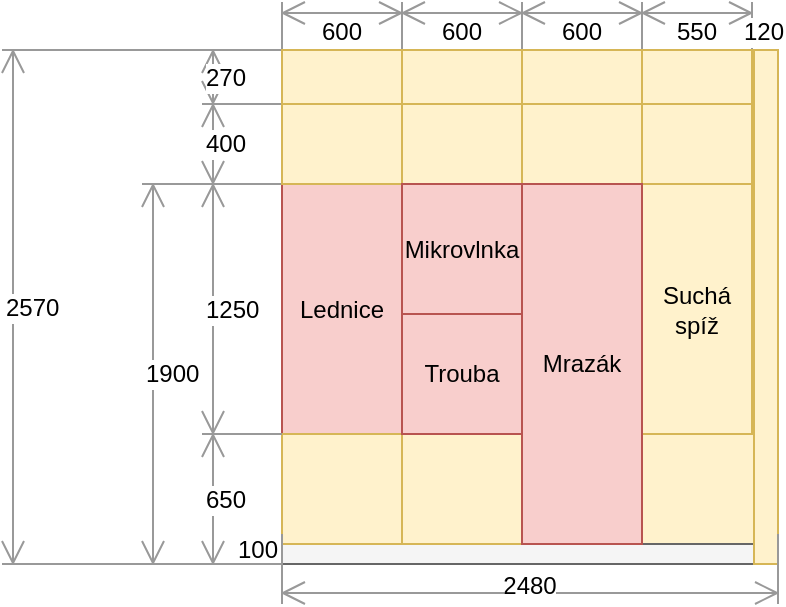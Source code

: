 <mxfile version="20.3.0" type="device"><diagram id="vtQquzI4iVmjjQQ1tL-T" name="Page-1"><mxGraphModel dx="1408" dy="843" grid="1" gridSize="10" guides="1" tooltips="1" connect="1" arrows="1" fold="1" page="1" pageScale="1" pageWidth="1600" pageHeight="900" math="0" shadow="0"><root><mxCell id="0"/><mxCell id="1" parent="0"/><mxCell id="thXdoWXULZ0o-IUbp3jS-1" value="" style="rounded=0;whiteSpace=wrap;html=1;" parent="1" vertex="1"><mxGeometry x="360" y="333" width="248" height="257" as="geometry"/></mxCell><mxCell id="XLA-jccT_AFtEosVJOcE-6" value="" style="rounded=0;whiteSpace=wrap;html=1;fillColor=#fff2cc;strokeColor=#d6b656;" parent="1" vertex="1"><mxGeometry x="540" y="525" width="60" height="55" as="geometry"/></mxCell><mxCell id="thXdoWXULZ0o-IUbp3jS-2" value="" style="rounded=0;whiteSpace=wrap;html=1;fillColor=#f5f5f5;fontColor=#333333;strokeColor=#666666;" parent="1" vertex="1"><mxGeometry x="360" y="580" width="248" height="10" as="geometry"/></mxCell><mxCell id="thXdoWXULZ0o-IUbp3jS-4" value="Lednice" style="rounded=0;whiteSpace=wrap;html=1;fillColor=#f8cecc;strokeColor=#b85450;" parent="1" vertex="1"><mxGeometry x="360" y="400" width="60" height="125" as="geometry"/></mxCell><mxCell id="thXdoWXULZ0o-IUbp3jS-5" value="100" style="shape=dimension;direction=south;whiteSpace=wrap;html=1;align=right;points=[];verticalAlign=middle;labelBackgroundColor=#ffffff;strokeColor=none;" parent="1" vertex="1"><mxGeometry x="320" y="575" width="40" height="15" as="geometry"/></mxCell><mxCell id="thXdoWXULZ0o-IUbp3jS-7" value="1250" style="shape=dimension;direction=south;whiteSpace=wrap;html=1;align=left;points=[];verticalAlign=middle;labelBackgroundColor=#ffffff;strokeColor=#999999;" parent="1" vertex="1"><mxGeometry x="320" y="400" width="40" height="125" as="geometry"/></mxCell><mxCell id="thXdoWXULZ0o-IUbp3jS-9" value="400" style="shape=dimension;direction=south;whiteSpace=wrap;html=1;align=left;points=[];verticalAlign=middle;labelBackgroundColor=#ffffff;strokeColor=#999999;" parent="1" vertex="1"><mxGeometry x="320" y="360" width="40" height="40" as="geometry"/></mxCell><mxCell id="thXdoWXULZ0o-IUbp3jS-10" value="1900" style="shape=dimension;direction=south;whiteSpace=wrap;html=1;align=left;points=[];verticalAlign=middle;labelBackgroundColor=#ffffff;strokeColor=#999999;" parent="1" vertex="1"><mxGeometry x="290" y="400" width="70" height="190" as="geometry"/></mxCell><mxCell id="thXdoWXULZ0o-IUbp3jS-12" value="" style="rounded=0;whiteSpace=wrap;html=1;fillColor=#fff2cc;strokeColor=#d6b656;" parent="1" vertex="1"><mxGeometry x="360" y="525" width="60" height="55" as="geometry"/></mxCell><mxCell id="thXdoWXULZ0o-IUbp3jS-15" value="" style="rounded=0;whiteSpace=wrap;html=1;fillColor=#fff2cc;strokeColor=#d6b656;" parent="1" vertex="1"><mxGeometry x="420" y="360" width="60" height="40" as="geometry"/></mxCell><mxCell id="thXdoWXULZ0o-IUbp3jS-16" value="" style="rounded=0;whiteSpace=wrap;html=1;fillColor=#fff2cc;strokeColor=#d6b656;" parent="1" vertex="1"><mxGeometry x="420" y="525" width="60" height="55" as="geometry"/></mxCell><mxCell id="thXdoWXULZ0o-IUbp3jS-20" value="" style="rounded=0;whiteSpace=wrap;html=1;fillColor=#fff2cc;strokeColor=#d6b656;" parent="1" vertex="1"><mxGeometry x="480" y="360" width="60" height="40" as="geometry"/></mxCell><mxCell id="thXdoWXULZ0o-IUbp3jS-23" value="Suchá spíž" style="rounded=0;whiteSpace=wrap;html=1;fillColor=#fff2cc;strokeColor=#d6b656;" parent="1" vertex="1"><mxGeometry x="540" y="400" width="55" height="125" as="geometry"/></mxCell><mxCell id="thXdoWXULZ0o-IUbp3jS-25" value="" style="rounded=0;whiteSpace=wrap;html=1;fillColor=#fff2cc;strokeColor=#d6b656;" parent="1" vertex="1"><mxGeometry x="540" y="360" width="55" height="40" as="geometry"/></mxCell><mxCell id="thXdoWXULZ0o-IUbp3jS-26" value="" style="rounded=0;whiteSpace=wrap;html=1;fillColor=#fff2cc;strokeColor=#d6b656;" parent="1" vertex="1"><mxGeometry x="596" y="333" width="12" height="257" as="geometry"/></mxCell><mxCell id="thXdoWXULZ0o-IUbp3jS-27" value="2480" style="shape=dimension;direction=east;whiteSpace=wrap;html=1;align=center;points=[];verticalAlign=bottom;spacingTop=-8;labelBackgroundColor=#ffffff;strokeColor=#999999;" parent="1" vertex="1"><mxGeometry x="360" y="575" width="248" height="35" as="geometry"/></mxCell><mxCell id="thXdoWXULZ0o-IUbp3jS-28" value="600" style="shape=dimension;direction=west;whiteSpace=wrap;html=1;align=center;points=[];verticalAlign=middle;labelBackgroundColor=#ffffff;strokeColor=#999999;" parent="1" vertex="1"><mxGeometry x="360" y="309" width="60" height="30" as="geometry"/></mxCell><mxCell id="thXdoWXULZ0o-IUbp3jS-29" value="600" style="shape=dimension;direction=west;whiteSpace=wrap;html=1;align=center;points=[];verticalAlign=middle;labelBackgroundColor=#ffffff;strokeColor=#999999;" parent="1" vertex="1"><mxGeometry x="420" y="309" width="60" height="30" as="geometry"/></mxCell><mxCell id="thXdoWXULZ0o-IUbp3jS-30" value="600" style="shape=dimension;direction=west;whiteSpace=wrap;html=1;align=center;points=[];verticalAlign=middle;labelBackgroundColor=#ffffff;strokeColor=#999999;" parent="1" vertex="1"><mxGeometry x="480" y="309" width="60" height="30" as="geometry"/></mxCell><mxCell id="thXdoWXULZ0o-IUbp3jS-31" value="550" style="shape=dimension;direction=west;whiteSpace=wrap;html=1;align=center;points=[];verticalAlign=middle;labelBackgroundColor=#ffffff;strokeColor=#999999;" parent="1" vertex="1"><mxGeometry x="540" y="309" width="55" height="30" as="geometry"/></mxCell><mxCell id="thXdoWXULZ0o-IUbp3jS-17" value="Trouba" style="rounded=0;whiteSpace=wrap;html=1;fillColor=#f8cecc;strokeColor=#b85450;" parent="1" vertex="1"><mxGeometry x="420" y="465" width="60" height="60" as="geometry"/></mxCell><mxCell id="thXdoWXULZ0o-IUbp3jS-13" value="Mrazák" style="rounded=0;whiteSpace=wrap;html=1;fillColor=#f8cecc;strokeColor=#b85450;" parent="1" vertex="1"><mxGeometry x="480" y="400" width="60" height="180" as="geometry"/></mxCell><mxCell id="thXdoWXULZ0o-IUbp3jS-34" value="120" style="shape=dimension;direction=west;whiteSpace=wrap;html=1;align=center;points=[];verticalAlign=middle;labelBackgroundColor=#ffffff;strokeColor=none;" parent="1" vertex="1"><mxGeometry x="595" y="309" width="12" height="30" as="geometry"/></mxCell><mxCell id="XLA-jccT_AFtEosVJOcE-8" value="2570" style="shape=dimension;direction=south;whiteSpace=wrap;html=1;align=left;points=[];verticalAlign=middle;labelBackgroundColor=#ffffff;strokeColor=#999999;" parent="1" vertex="1"><mxGeometry x="220" y="333" width="120" height="257" as="geometry"/></mxCell><mxCell id="XLA-jccT_AFtEosVJOcE-9" value="" style="rounded=0;whiteSpace=wrap;html=1;fillColor=#fff2cc;strokeColor=#d6b656;" parent="1" vertex="1"><mxGeometry x="360" y="360" width="60" height="40" as="geometry"/></mxCell><mxCell id="XLA-jccT_AFtEosVJOcE-10" value="270" style="shape=dimension;direction=south;whiteSpace=wrap;html=1;align=left;points=[];verticalAlign=middle;labelBackgroundColor=#ffffff;strokeColor=#999999;" parent="1" vertex="1"><mxGeometry x="320" y="333" width="40" height="27" as="geometry"/></mxCell><mxCell id="XLA-jccT_AFtEosVJOcE-11" value="" style="rounded=0;whiteSpace=wrap;html=1;fillColor=#fff2cc;strokeColor=#d6b656;" parent="1" vertex="1"><mxGeometry x="420" y="333" width="60" height="27" as="geometry"/></mxCell><mxCell id="XLA-jccT_AFtEosVJOcE-12" value="" style="rounded=0;whiteSpace=wrap;html=1;fillColor=#fff2cc;strokeColor=#d6b656;" parent="1" vertex="1"><mxGeometry x="480" y="333" width="60" height="27" as="geometry"/></mxCell><mxCell id="XLA-jccT_AFtEosVJOcE-13" value="" style="rounded=0;whiteSpace=wrap;html=1;fillColor=#fff2cc;strokeColor=#d6b656;" parent="1" vertex="1"><mxGeometry x="540" y="333" width="55" height="27" as="geometry"/></mxCell><mxCell id="XLA-jccT_AFtEosVJOcE-14" value="" style="rounded=0;whiteSpace=wrap;html=1;fillColor=#fff2cc;strokeColor=#d6b656;" parent="1" vertex="1"><mxGeometry x="360" y="333" width="60" height="27" as="geometry"/></mxCell><mxCell id="XLA-jccT_AFtEosVJOcE-15" value="" style="rounded=0;whiteSpace=wrap;html=1;fillColor=#fff2cc;strokeColor=#d6b656;" parent="1" vertex="1"><mxGeometry x="420" y="400" width="60" height="60" as="geometry"/></mxCell><mxCell id="uPZTr6VU6R-M-8eF6N0f-1" value="650" style="shape=dimension;direction=south;whiteSpace=wrap;html=1;align=left;points=[];verticalAlign=middle;labelBackgroundColor=#ffffff;strokeColor=#999999;" parent="1" vertex="1"><mxGeometry x="320" y="525" width="40" height="65" as="geometry"/></mxCell><mxCell id="aHcXb-v9VIHlSTh2CvTY-1" value="Mikrovlnka" style="rounded=0;whiteSpace=wrap;html=1;fillColor=#f8cecc;strokeColor=#b85450;" vertex="1" parent="1"><mxGeometry x="420" y="400" width="60" height="65" as="geometry"/></mxCell></root></mxGraphModel></diagram></mxfile>
